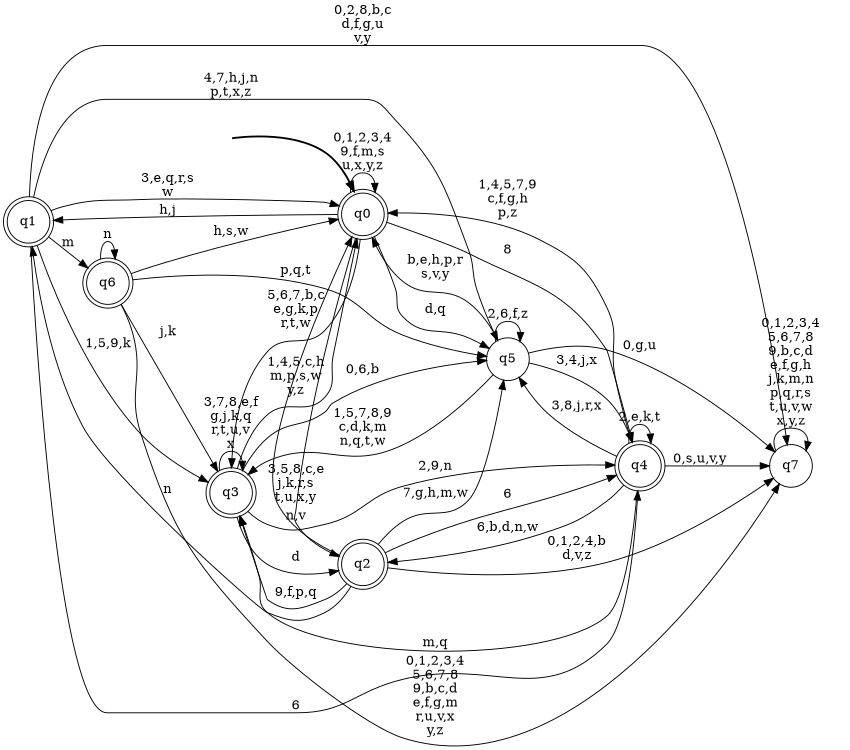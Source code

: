 digraph BlueStar {
__start0 [style = invis, shape = none, label = "", width = 0, height = 0];

rankdir=LR;
size="8,5";

s0 [style="rounded,filled", color="black", fillcolor="white" shape="doublecircle", label="q0"];
s1 [style="rounded,filled", color="black", fillcolor="white" shape="doublecircle", label="q1"];
s2 [style="rounded,filled", color="black", fillcolor="white" shape="doublecircle", label="q2"];
s3 [style="rounded,filled", color="black", fillcolor="white" shape="doublecircle", label="q3"];
s4 [style="rounded,filled", color="black", fillcolor="white" shape="doublecircle", label="q4"];
s5 [style="filled", color="black", fillcolor="white" shape="circle", label="q5"];
s6 [style="rounded,filled", color="black", fillcolor="white" shape="doublecircle", label="q6"];
s7 [style="filled", color="black", fillcolor="white" shape="circle", label="q7"];
subgraph cluster_main { 
	graph [pad=".75", ranksep="0.15", nodesep="0.15"];
	 style=invis; 
	__start0 -> s0 [penwidth=2];
}
s0 -> s0 [label="0,1,2,3,4\n9,f,m,s\nu,x,y,z"];
s0 -> s1 [label="h,j"];
s0 -> s2 [label="n,v"];
s0 -> s3 [label="5,6,7,b,c\ne,g,k,p\nr,t,w"];
s0 -> s4 [label="8"];
s0 -> s5 [label="d,q"];
s1 -> s0 [label="3,e,q,r,s\nw"];
s1 -> s3 [label="1,5,9,k"];
s1 -> s4 [label="6"];
s1 -> s5 [label="4,7,h,j,n\np,t,x,z"];
s1 -> s6 [label="m"];
s1 -> s7 [label="0,2,8,b,c\nd,f,g,u\nv,y"];
s2 -> s0 [label="3,5,8,c,e\nj,k,r,s\nt,u,x,y"];
s2 -> s1 [label="n"];
s2 -> s3 [label="9,f,p,q"];
s2 -> s4 [label="6"];
s2 -> s5 [label="7,g,h,m,w"];
s2 -> s7 [label="0,1,2,4,b\nd,v,z"];
s3 -> s0 [label="1,4,5,c,h\nm,p,s,w\ny,z"];
s3 -> s2 [label="d"];
s3 -> s3 [label="3,7,8,e,f\ng,j,k,q\nr,t,u,v\nx"];
s3 -> s4 [label="2,9,n"];
s3 -> s5 [label="0,6,b"];
s4 -> s0 [label="1,4,5,7,9\nc,f,g,h\np,z"];
s4 -> s2 [label="6,b,d,n,w"];
s4 -> s3 [label="m,q"];
s4 -> s4 [label="2,e,k,t"];
s4 -> s5 [label="3,8,j,r,x"];
s4 -> s7 [label="0,s,u,v,y"];
s5 -> s0 [label="b,e,h,p,r\ns,v,y"];
s5 -> s3 [label="1,5,7,8,9\nc,d,k,m\nn,q,t,w"];
s5 -> s4 [label="3,4,j,x"];
s5 -> s5 [label="2,6,f,z"];
s5 -> s7 [label="0,g,u"];
s6 -> s0 [label="h,s,w"];
s6 -> s3 [label="j,k"];
s6 -> s5 [label="p,q,t"];
s6 -> s6 [label="n"];
s6 -> s7 [label="0,1,2,3,4\n5,6,7,8\n9,b,c,d\ne,f,g,m\nr,u,v,x\ny,z"];
s7 -> s7 [label="0,1,2,3,4\n5,6,7,8\n9,b,c,d\ne,f,g,h\nj,k,m,n\np,q,r,s\nt,u,v,w\nx,y,z"];

}